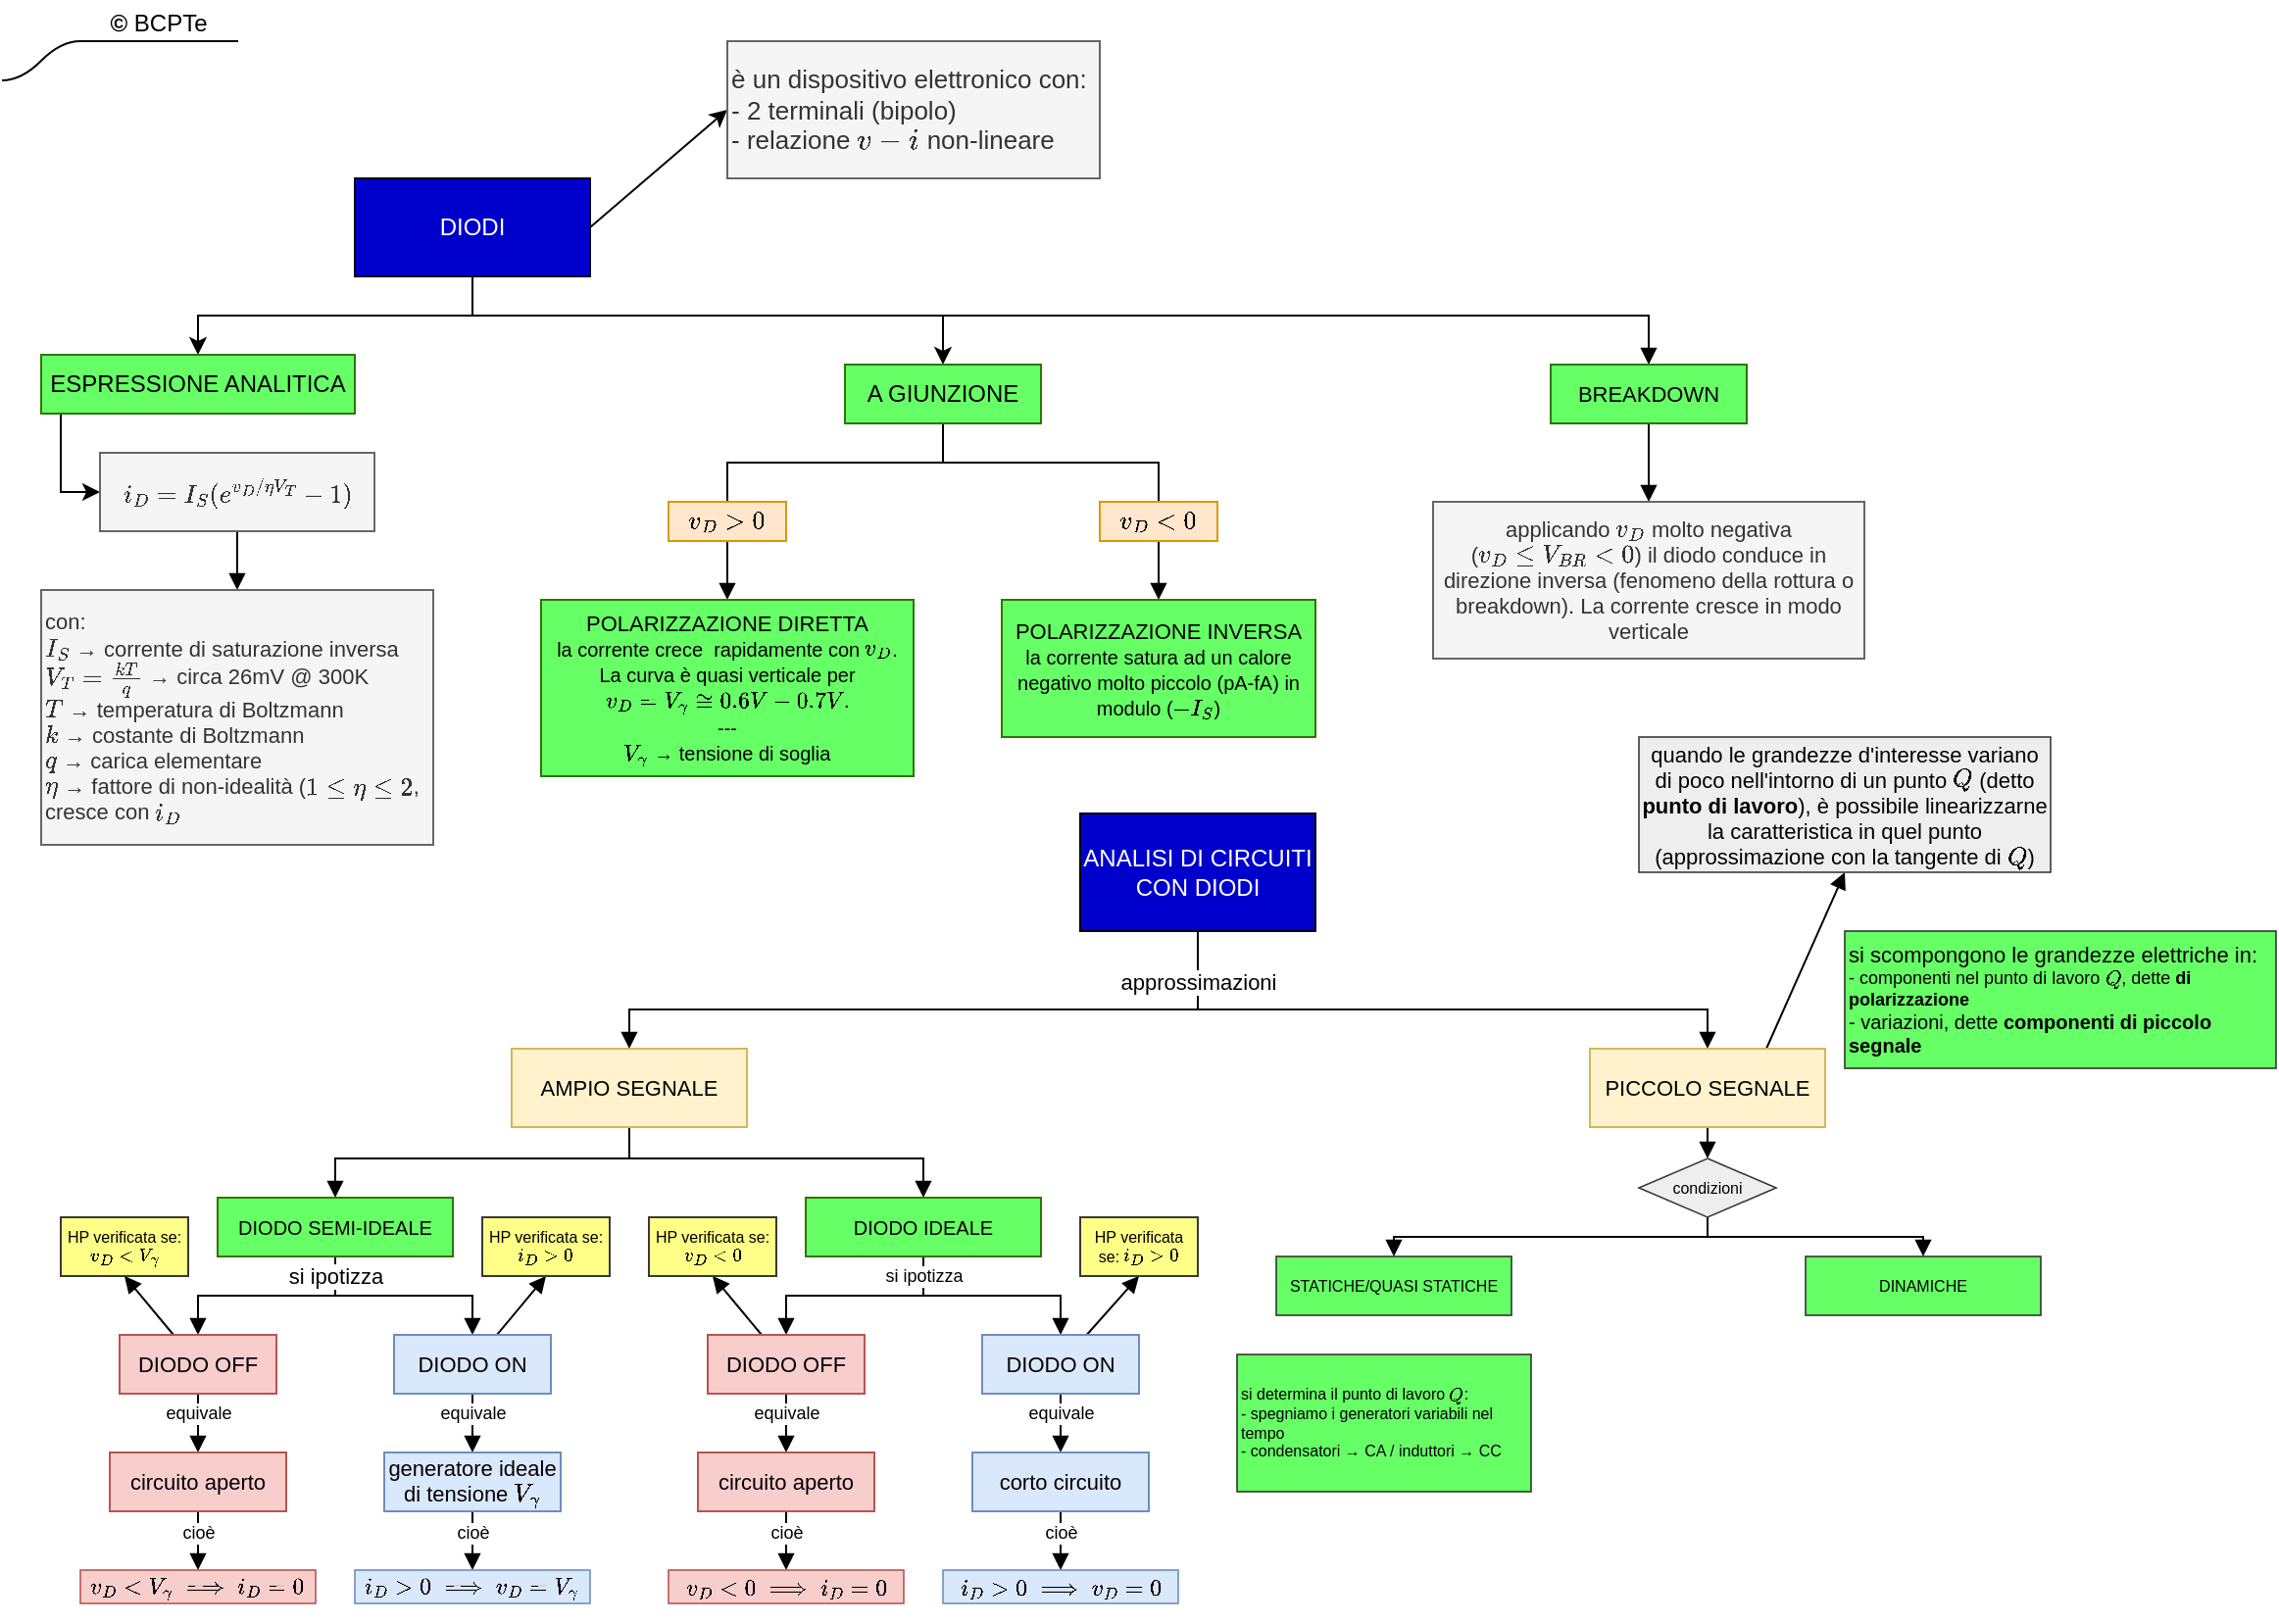 <mxfile version="19.0.0" type="github">
  <diagram id="Vgr4V98iy7H3mkGHoCvp" name="Pagina-1">
    <mxGraphModel dx="1043" dy="597" grid="1" gridSize="10" guides="1" tooltips="1" connect="1" arrows="1" fold="1" page="1" pageScale="1" pageWidth="1169" pageHeight="827" math="1" shadow="0">
      <root>
        <mxCell id="0" />
        <mxCell id="1" parent="0" />
        <mxCell id="Vg_-dY5ANIHzuDw8YEnt-4" style="edgeStyle=none;rounded=0;orthogonalLoop=1;jettySize=auto;html=1;entryX=0;entryY=0.5;entryDx=0;entryDy=0;fontColor=#fff;exitX=1;exitY=0.5;exitDx=0;exitDy=0;" edge="1" parent="1" source="Vg_-dY5ANIHzuDw8YEnt-1" target="Vg_-dY5ANIHzuDw8YEnt-3">
          <mxGeometry relative="1" as="geometry">
            <mxPoint x="300" y="75" as="sourcePoint" />
          </mxGeometry>
        </mxCell>
        <mxCell id="Vg_-dY5ANIHzuDw8YEnt-6" style="edgeStyle=orthogonalEdgeStyle;rounded=0;orthogonalLoop=1;jettySize=auto;html=1;entryX=0.5;entryY=0;entryDx=0;entryDy=0;fontColor=#000000;" edge="1" parent="1" source="Vg_-dY5ANIHzuDw8YEnt-1" target="Vg_-dY5ANIHzuDw8YEnt-5">
          <mxGeometry relative="1" as="geometry">
            <Array as="points">
              <mxPoint x="240" y="160" />
              <mxPoint x="480" y="160" />
            </Array>
          </mxGeometry>
        </mxCell>
        <mxCell id="Vg_-dY5ANIHzuDw8YEnt-10" style="edgeStyle=orthogonalEdgeStyle;rounded=0;orthogonalLoop=1;jettySize=auto;html=1;entryX=0.5;entryY=0;entryDx=0;entryDy=0;fontColor=#000000;" edge="1" parent="1" source="Vg_-dY5ANIHzuDw8YEnt-1" target="Vg_-dY5ANIHzuDw8YEnt-9">
          <mxGeometry relative="1" as="geometry">
            <Array as="points">
              <mxPoint x="240" y="160" />
              <mxPoint x="100" y="160" />
            </Array>
          </mxGeometry>
        </mxCell>
        <mxCell id="Vg_-dY5ANIHzuDw8YEnt-44" style="edgeStyle=orthogonalEdgeStyle;rounded=0;orthogonalLoop=1;jettySize=auto;html=1;entryX=0.5;entryY=0;entryDx=0;entryDy=0;fontSize=11;fontColor=#000000;endArrow=block;endFill=1;" edge="1" parent="1" source="Vg_-dY5ANIHzuDw8YEnt-1" target="Vg_-dY5ANIHzuDw8YEnt-41">
          <mxGeometry relative="1" as="geometry">
            <Array as="points">
              <mxPoint x="240" y="160" />
              <mxPoint x="840" y="160" />
            </Array>
          </mxGeometry>
        </mxCell>
        <mxCell id="Vg_-dY5ANIHzuDw8YEnt-1" value="DIODI" style="whiteSpace=wrap;html=1;fillColor=#0000CC;strokeColor=default;fontColor=#fff;" vertex="1" parent="1">
          <mxGeometry x="180" y="90" width="120" height="50" as="geometry" />
        </mxCell>
        <mxCell id="Vg_-dY5ANIHzuDw8YEnt-3" value="&lt;div style=&quot;font-size: 13px;&quot; align=&quot;left&quot;&gt;&lt;font style=&quot;font-size: 13px;&quot;&gt;è un dispositivo elettronico con:&lt;br&gt;&lt;/font&gt;&lt;/div&gt;&lt;font style=&quot;font-size: 13px;&quot;&gt;- 2 terminali (bipolo)&lt;br&gt;- relazione \(v-i\) non-lineare&lt;/font&gt;" style="whiteSpace=wrap;html=1;strokeColor=#666666;fillColor=#f5f5f5;align=left;fontColor=#333333;" vertex="1" parent="1">
          <mxGeometry x="370" y="20" width="190" height="70" as="geometry" />
        </mxCell>
        <mxCell id="Vg_-dY5ANIHzuDw8YEnt-18" style="edgeStyle=orthogonalEdgeStyle;rounded=0;orthogonalLoop=1;jettySize=auto;html=1;entryX=0.5;entryY=0;entryDx=0;entryDy=0;fontSize=11;fontColor=#000000;endArrow=none;endFill=0;" edge="1" parent="1" source="Vg_-dY5ANIHzuDw8YEnt-5" target="Vg_-dY5ANIHzuDw8YEnt-16">
          <mxGeometry relative="1" as="geometry">
            <Array as="points">
              <mxPoint x="480" y="235" />
              <mxPoint x="370" y="235" />
            </Array>
          </mxGeometry>
        </mxCell>
        <mxCell id="Vg_-dY5ANIHzuDw8YEnt-19" style="edgeStyle=orthogonalEdgeStyle;rounded=0;orthogonalLoop=1;jettySize=auto;html=1;entryX=0.5;entryY=0;entryDx=0;entryDy=0;fontSize=11;fontColor=#000000;endArrow=none;endFill=0;" edge="1" parent="1" source="Vg_-dY5ANIHzuDw8YEnt-5" target="Vg_-dY5ANIHzuDw8YEnt-17">
          <mxGeometry relative="1" as="geometry">
            <Array as="points">
              <mxPoint x="480" y="235" />
              <mxPoint x="590" y="235" />
              <mxPoint x="590" y="255" />
            </Array>
          </mxGeometry>
        </mxCell>
        <mxCell id="Vg_-dY5ANIHzuDw8YEnt-5" value="A GIUNZIONE" style="whiteSpace=wrap;html=1;fontColor=#000000;strokeColor=#2D7600;fillColor=#66ff66;" vertex="1" parent="1">
          <mxGeometry x="430" y="185" width="100" height="30" as="geometry" />
        </mxCell>
        <mxCell id="Vg_-dY5ANIHzuDw8YEnt-15" style="edgeStyle=orthogonalEdgeStyle;rounded=0;orthogonalLoop=1;jettySize=auto;html=1;fontColor=#000000;entryX=0;entryY=0.5;entryDx=0;entryDy=0;" edge="1" parent="1" source="Vg_-dY5ANIHzuDw8YEnt-9" target="Vg_-dY5ANIHzuDw8YEnt-13">
          <mxGeometry relative="1" as="geometry">
            <mxPoint x="40" y="250" as="targetPoint" />
            <Array as="points">
              <mxPoint x="30" y="250" />
            </Array>
          </mxGeometry>
        </mxCell>
        <mxCell id="Vg_-dY5ANIHzuDw8YEnt-9" value="ESPRESSIONE ANALITICA" style="whiteSpace=wrap;html=1;fontColor=#000000;strokeColor=#2D7600;fillColor=#66ff66;" vertex="1" parent="1">
          <mxGeometry x="20" y="180" width="160" height="30" as="geometry" />
        </mxCell>
        <mxCell id="Vg_-dY5ANIHzuDw8YEnt-36" style="edgeStyle=orthogonalEdgeStyle;rounded=0;orthogonalLoop=1;jettySize=auto;html=1;entryX=0.5;entryY=0;entryDx=0;entryDy=0;fontSize=11;fontColor=#000000;endArrow=block;endFill=1;" edge="1" parent="1" source="Vg_-dY5ANIHzuDw8YEnt-13" target="Vg_-dY5ANIHzuDw8YEnt-34">
          <mxGeometry relative="1" as="geometry" />
        </mxCell>
        <mxCell id="Vg_-dY5ANIHzuDw8YEnt-13" value="&lt;font style=&quot;font-size: 11px;&quot;&gt;$$i_D = I_S (e^{v_D/{\eta V_T}} - 1)$$&lt;/font&gt;" style="text;html=1;whiteSpace=wrap;align=center;verticalAlign=middle;fillColor=#f5f5f5;strokeColor=#666666;fontColor=#333333;" vertex="1" parent="1">
          <mxGeometry x="50" y="230" width="140" height="40" as="geometry" />
        </mxCell>
        <mxCell id="Vg_-dY5ANIHzuDw8YEnt-27" style="edgeStyle=orthogonalEdgeStyle;rounded=0;orthogonalLoop=1;jettySize=auto;html=1;entryX=0.5;entryY=0;entryDx=0;entryDy=0;fontSize=13;fontColor=#000000;endArrow=block;endFill=1;" edge="1" parent="1" source="Vg_-dY5ANIHzuDw8YEnt-16" target="Vg_-dY5ANIHzuDw8YEnt-21">
          <mxGeometry relative="1" as="geometry" />
        </mxCell>
        <mxCell id="Vg_-dY5ANIHzuDw8YEnt-16" value="$$v_D &amp;gt; 0$$" style="whiteSpace=wrap;html=1;fontSize=11;strokeColor=#d79b00;fillColor=#ffe6cc;" vertex="1" parent="1">
          <mxGeometry x="340" y="255" width="60" height="20" as="geometry" />
        </mxCell>
        <mxCell id="Vg_-dY5ANIHzuDw8YEnt-31" style="edgeStyle=orthogonalEdgeStyle;rounded=0;orthogonalLoop=1;jettySize=auto;html=1;fontSize=13;fontColor=#000000;endArrow=block;endFill=1;entryX=0.5;entryY=0;entryDx=0;entryDy=0;" edge="1" parent="1" source="Vg_-dY5ANIHzuDw8YEnt-17" target="Vg_-dY5ANIHzuDw8YEnt-22">
          <mxGeometry relative="1" as="geometry">
            <mxPoint x="600" y="305" as="targetPoint" />
          </mxGeometry>
        </mxCell>
        <mxCell id="Vg_-dY5ANIHzuDw8YEnt-17" value="$$v_D &amp;lt; 0$$" style="whiteSpace=wrap;html=1;fontSize=11;strokeColor=#d79b00;fillColor=#ffe6cc;" vertex="1" parent="1">
          <mxGeometry x="560" y="255" width="60" height="20" as="geometry" />
        </mxCell>
        <mxCell id="Vg_-dY5ANIHzuDw8YEnt-21" value="POLARIZZAZIONE DIRETTA&lt;br&gt;&lt;div&gt;&lt;font style=&quot;font-size: 10px;&quot;&gt;la corrente crece&amp;nbsp; rapidamente con \(v_D\).&lt;/font&gt;&lt;/div&gt;&lt;div&gt;&lt;font style=&quot;font-size: 10px;&quot;&gt;La curva è quasi verticale per \( v_D = V_\gamma \cong 0.6V-0.7V \).&lt;/font&gt;&lt;/div&gt;&lt;div&gt;&lt;font style=&quot;font-size: 10px;&quot;&gt;---&lt;/font&gt;&lt;/div&gt;&lt;div&gt;&lt;font style=&quot;font-size: 10px;&quot;&gt;\(V_\gamma\) → tensione di soglia&lt;br&gt;&lt;/font&gt;&lt;/div&gt;" style="whiteSpace=wrap;html=1;fontSize=11;fontColor=#000000;strokeColor=#2D7600;fillColor=#66ff66;verticalAlign=middle;" vertex="1" parent="1">
          <mxGeometry x="275" y="305" width="190" height="90" as="geometry" />
        </mxCell>
        <mxCell id="Vg_-dY5ANIHzuDw8YEnt-22" value="&lt;div style=&quot;font-size: 12px;&quot;&gt;&lt;font style=&quot;font-size: 11px;&quot;&gt;POLARIZZAZIONE INVERSA&lt;/font&gt;&lt;/div&gt;&lt;div&gt;&lt;font style=&quot;font-size: 10px;&quot;&gt;la corrente satura ad un calore negativo molto piccolo (pA-fA) in modulo (\(-I_S \))&lt;/font&gt;&lt;br&gt;&lt;/div&gt;" style="whiteSpace=wrap;html=1;fontSize=11;fontColor=#000000;strokeColor=#2D7600;fillColor=#66ff66;verticalAlign=middle;" vertex="1" parent="1">
          <mxGeometry x="510.0" y="305" width="160" height="70" as="geometry" />
        </mxCell>
        <mxCell id="Vg_-dY5ANIHzuDw8YEnt-23" value="" style="shape=image;imageAspect=0;aspect=fixed;verticalLabelPosition=bottom;verticalAlign=top;fontSize=11;fontColor=#000000;strokeColor=#2D7600;fillColor=#66ff66;html=1;image=https://raw.githubusercontent.com/BCPTe/SETM/main/images/03/diodo_simbolo.png;imageBorder=none;" vertex="1" parent="1">
          <mxGeometry x="561" y="13.48" width="63.63" height="83.05" as="geometry" />
        </mxCell>
        <mxCell id="Vg_-dY5ANIHzuDw8YEnt-34" value="&lt;div style=&quot;font-size: 11px;&quot; align=&quot;left&quot;&gt;&lt;font style=&quot;font-size: 11px;&quot;&gt;con:&lt;/font&gt;&lt;/div&gt;&lt;div style=&quot;font-size: 11px;&quot; align=&quot;left&quot;&gt;&lt;font style=&quot;font-size: 11px;&quot;&gt;\(I_S\) → corrente di saturazione inversa&lt;/font&gt;&lt;/div&gt;&lt;div style=&quot;font-size: 11px;&quot; align=&quot;left&quot;&gt;&lt;font style=&quot;font-size: 11px;&quot;&gt;\( V_T = \frac{kT}{q} \) → circa 26mV @ 300K&lt;br&gt;&lt;/font&gt;&lt;/div&gt;&lt;div style=&quot;font-size: 11px;&quot; align=&quot;left&quot;&gt;&lt;font style=&quot;font-size: 11px;&quot;&gt;\(T\) → temperatura di Boltzmann&lt;/font&gt;&lt;/div&gt;&lt;div style=&quot;font-size: 11px;&quot; align=&quot;left&quot;&gt;&lt;font style=&quot;font-size: 11px;&quot;&gt;\(k\) → costante di Boltzmann&lt;/font&gt;&lt;/div&gt;&lt;div style=&quot;font-size: 11px;&quot; align=&quot;left&quot;&gt;&lt;font style=&quot;font-size: 11px;&quot;&gt;\(q\) → carica elementare&lt;/font&gt;&lt;/div&gt;&lt;div style=&quot;font-size: 11px;&quot; align=&quot;left&quot;&gt;&lt;font style=&quot;font-size: 11px;&quot;&gt;\( \eta \) → fattore di non-idealità (\( 1 \le \eta \le 2\), cresce con \( i_D \)&lt;br&gt;&lt;/font&gt;&lt;/div&gt;" style="whiteSpace=wrap;html=1;fontSize=12;fontColor=#333333;strokeColor=#666666;fillColor=#f5f5f5;align=left;" vertex="1" parent="1">
          <mxGeometry x="20" y="300" width="200" height="130" as="geometry" />
        </mxCell>
        <mxCell id="Vg_-dY5ANIHzuDw8YEnt-37" value="&lt;b&gt;&lt;span class=&quot;mw-redirect&quot;&gt;©&lt;/span&gt;&lt;/b&gt; BCPTe" style="whiteSpace=wrap;html=1;shape=partialRectangle;top=0;left=0;bottom=1;right=0;points=[[0,1],[1,1]];fillColor=none;align=center;verticalAlign=bottom;routingCenterY=0.5;snapToPoint=1;recursiveResize=0;autosize=1;treeFolding=1;treeMoving=1;newEdgeStyle={&quot;edgeStyle&quot;:&quot;entityRelationEdgeStyle&quot;,&quot;startArrow&quot;:&quot;none&quot;,&quot;endArrow&quot;:&quot;none&quot;,&quot;segment&quot;:10,&quot;curved&quot;:1};" vertex="1" parent="1">
          <mxGeometry x="40" width="80" height="20" as="geometry" />
        </mxCell>
        <mxCell id="Vg_-dY5ANIHzuDw8YEnt-38" value="" style="edgeStyle=entityRelationEdgeStyle;startArrow=none;endArrow=none;segment=10;curved=1;rounded=0;" edge="1" parent="1" target="Vg_-dY5ANIHzuDw8YEnt-37">
          <mxGeometry relative="1" as="geometry">
            <mxPoint y="40" as="sourcePoint" />
          </mxGeometry>
        </mxCell>
        <mxCell id="Vg_-dY5ANIHzuDw8YEnt-45" style="edgeStyle=orthogonalEdgeStyle;rounded=0;orthogonalLoop=1;jettySize=auto;html=1;entryX=0.5;entryY=0;entryDx=0;entryDy=0;fontSize=11;fontColor=#000000;endArrow=block;endFill=1;" edge="1" parent="1" source="Vg_-dY5ANIHzuDw8YEnt-41" target="Vg_-dY5ANIHzuDw8YEnt-43">
          <mxGeometry relative="1" as="geometry" />
        </mxCell>
        <mxCell id="Vg_-dY5ANIHzuDw8YEnt-41" value="&lt;div&gt;BREAKDOWN&lt;/div&gt;" style="whiteSpace=wrap;html=1;fontSize=11;fontColor=#000000;strokeColor=#2D7600;fillColor=#66ff66;" vertex="1" parent="1">
          <mxGeometry x="790" y="185" width="100" height="30" as="geometry" />
        </mxCell>
        <mxCell id="Vg_-dY5ANIHzuDw8YEnt-43" value="applicando \(v_D\) molto negativa&lt;br&gt;(\( v_D \le V_{BR} &amp;lt; 0 \)) il diodo conduce in direzione inversa (fenomeno della rottura o breakdown). La corrente cresce in modo verticale" style="fontSize=11;fontColor=#333333;strokeColor=#666666;fillColor=#f5f5f5;whiteSpace=wrap;html=1;" vertex="1" parent="1">
          <mxGeometry x="730" y="255" width="220" height="80" as="geometry" />
        </mxCell>
        <mxCell id="Vg_-dY5ANIHzuDw8YEnt-51" style="edgeStyle=orthogonalEdgeStyle;rounded=0;orthogonalLoop=1;jettySize=auto;html=1;entryX=0.5;entryY=0;entryDx=0;entryDy=0;fontSize=11;fontColor=#000000;endArrow=block;endFill=1;" edge="1" parent="1" source="Vg_-dY5ANIHzuDw8YEnt-47" target="Vg_-dY5ANIHzuDw8YEnt-48">
          <mxGeometry relative="1" as="geometry">
            <Array as="points">
              <mxPoint x="610" y="514" />
              <mxPoint x="320" y="514" />
            </Array>
          </mxGeometry>
        </mxCell>
        <mxCell id="Vg_-dY5ANIHzuDw8YEnt-52" style="edgeStyle=orthogonalEdgeStyle;rounded=0;orthogonalLoop=1;jettySize=auto;html=1;entryX=0.5;entryY=0;entryDx=0;entryDy=0;fontSize=11;fontColor=#000000;endArrow=block;endFill=1;" edge="1" parent="1" source="Vg_-dY5ANIHzuDw8YEnt-47" target="Vg_-dY5ANIHzuDw8YEnt-49">
          <mxGeometry relative="1" as="geometry">
            <Array as="points">
              <mxPoint x="610" y="514" />
              <mxPoint x="870" y="514" />
            </Array>
          </mxGeometry>
        </mxCell>
        <mxCell id="Vg_-dY5ANIHzuDw8YEnt-53" value="approssimazioni" style="edgeLabel;html=1;align=center;verticalAlign=middle;resizable=0;points=[];fontSize=11;fontColor=#000000;" vertex="1" connectable="0" parent="Vg_-dY5ANIHzuDw8YEnt-52">
          <mxGeometry x="-0.783" relative="1" as="geometry">
            <mxPoint y="-9" as="offset" />
          </mxGeometry>
        </mxCell>
        <mxCell id="Vg_-dY5ANIHzuDw8YEnt-47" value="ANALISI DI CIRCUITI CON DIODI" style="whiteSpace=wrap;html=1;fillColor=#0000CC;strokeColor=default;fontColor=#fff;" vertex="1" parent="1">
          <mxGeometry x="550" y="414" width="120" height="60" as="geometry" />
        </mxCell>
        <mxCell id="Vg_-dY5ANIHzuDw8YEnt-57" style="edgeStyle=orthogonalEdgeStyle;rounded=0;orthogonalLoop=1;jettySize=auto;html=1;entryX=0.5;entryY=0;entryDx=0;entryDy=0;fontSize=11;fontColor=#000000;endArrow=block;endFill=1;" edge="1" parent="1" target="Vg_-dY5ANIHzuDw8YEnt-54">
          <mxGeometry relative="1" as="geometry">
            <mxPoint x="170" y="640" as="sourcePoint" />
            <Array as="points">
              <mxPoint x="170" y="660" />
              <mxPoint x="100" y="660" />
            </Array>
          </mxGeometry>
        </mxCell>
        <mxCell id="Vg_-dY5ANIHzuDw8YEnt-58" style="edgeStyle=orthogonalEdgeStyle;rounded=0;orthogonalLoop=1;jettySize=auto;html=1;entryX=0.5;entryY=0;entryDx=0;entryDy=0;fontSize=11;fontColor=#000000;endArrow=block;endFill=1;exitX=0.5;exitY=1;exitDx=0;exitDy=0;" edge="1" parent="1" source="Vg_-dY5ANIHzuDw8YEnt-67" target="Vg_-dY5ANIHzuDw8YEnt-55">
          <mxGeometry relative="1" as="geometry">
            <mxPoint x="170" y="640" as="sourcePoint" />
            <Array as="points">
              <mxPoint x="170" y="660" />
              <mxPoint x="240" y="660" />
            </Array>
          </mxGeometry>
        </mxCell>
        <mxCell id="Vg_-dY5ANIHzuDw8YEnt-59" value="si ipotizza" style="edgeLabel;html=1;align=center;verticalAlign=middle;resizable=0;points=[];fontSize=11;fontColor=#000000;" vertex="1" connectable="0" parent="Vg_-dY5ANIHzuDw8YEnt-58">
          <mxGeometry x="-0.853" relative="1" as="geometry">
            <mxPoint y="2" as="offset" />
          </mxGeometry>
        </mxCell>
        <mxCell id="Vg_-dY5ANIHzuDw8YEnt-69" style="edgeStyle=orthogonalEdgeStyle;rounded=0;orthogonalLoop=1;jettySize=auto;html=1;fontSize=10;fontColor=#000000;endArrow=block;endFill=1;entryX=0.5;entryY=0;entryDx=0;entryDy=0;" edge="1" parent="1" target="Vg_-dY5ANIHzuDw8YEnt-67">
          <mxGeometry relative="1" as="geometry">
            <mxPoint x="220" y="600" as="targetPoint" />
            <mxPoint x="320.0" y="570" as="sourcePoint" />
            <Array as="points">
              <mxPoint x="320" y="590" />
              <mxPoint x="170" y="590" />
            </Array>
          </mxGeometry>
        </mxCell>
        <mxCell id="Vg_-dY5ANIHzuDw8YEnt-70" style="edgeStyle=orthogonalEdgeStyle;rounded=0;orthogonalLoop=1;jettySize=auto;html=1;entryX=0.5;entryY=0;entryDx=0;entryDy=0;fontSize=10;fontColor=#000000;endArrow=block;endFill=1;" edge="1" parent="1" target="Vg_-dY5ANIHzuDw8YEnt-68">
          <mxGeometry relative="1" as="geometry">
            <mxPoint x="320.0" y="570" as="sourcePoint" />
            <Array as="points">
              <mxPoint x="320" y="590" />
              <mxPoint x="470" y="590" />
            </Array>
          </mxGeometry>
        </mxCell>
        <mxCell id="Vg_-dY5ANIHzuDw8YEnt-48" value="AMPIO SEGNALE" style="whiteSpace=wrap;html=1;fontSize=11;strokeColor=#d6b656;fillColor=#fff2cc;" vertex="1" parent="1">
          <mxGeometry x="260" y="534" width="120" height="40" as="geometry" />
        </mxCell>
        <mxCell id="Vg_-dY5ANIHzuDw8YEnt-122" value="" style="edgeStyle=none;rounded=0;orthogonalLoop=1;jettySize=auto;html=1;fontSize=8;fontColor=#000000;endArrow=block;endFill=1;" edge="1" parent="1" source="Vg_-dY5ANIHzuDw8YEnt-49" target="Vg_-dY5ANIHzuDw8YEnt-121">
          <mxGeometry relative="1" as="geometry" />
        </mxCell>
        <mxCell id="Vg_-dY5ANIHzuDw8YEnt-127" style="rounded=0;orthogonalLoop=1;jettySize=auto;html=1;entryX=0.5;entryY=1;entryDx=0;entryDy=0;fontSize=11;fontColor=#000000;endArrow=block;endFill=1;exitX=0.75;exitY=0;exitDx=0;exitDy=0;" edge="1" parent="1" source="Vg_-dY5ANIHzuDw8YEnt-49" target="Vg_-dY5ANIHzuDw8YEnt-126">
          <mxGeometry relative="1" as="geometry" />
        </mxCell>
        <mxCell id="Vg_-dY5ANIHzuDw8YEnt-49" value="&lt;div&gt;PICCOLO SEGNALE&lt;/div&gt;" style="whiteSpace=wrap;html=1;fontSize=11;strokeColor=#d6b656;fillColor=#fff2cc;" vertex="1" parent="1">
          <mxGeometry x="810" y="534" width="120" height="40" as="geometry" />
        </mxCell>
        <mxCell id="Vg_-dY5ANIHzuDw8YEnt-65" style="edgeStyle=orthogonalEdgeStyle;rounded=0;orthogonalLoop=1;jettySize=auto;html=1;entryX=0.5;entryY=0;entryDx=0;entryDy=0;fontSize=11;fontColor=#000000;endArrow=block;endFill=1;" edge="1" parent="1" source="Vg_-dY5ANIHzuDw8YEnt-54" target="Vg_-dY5ANIHzuDw8YEnt-60">
          <mxGeometry relative="1" as="geometry" />
        </mxCell>
        <mxCell id="Vg_-dY5ANIHzuDw8YEnt-66" value="equivale" style="edgeLabel;html=1;align=center;verticalAlign=middle;resizable=0;points=[];fontSize=9;fontColor=#000000;" vertex="1" connectable="0" parent="Vg_-dY5ANIHzuDw8YEnt-65">
          <mxGeometry x="-0.28" relative="1" as="geometry">
            <mxPoint y="-8" as="offset" />
          </mxGeometry>
        </mxCell>
        <mxCell id="Vg_-dY5ANIHzuDw8YEnt-117" style="edgeStyle=none;rounded=0;orthogonalLoop=1;jettySize=auto;html=1;entryX=0.5;entryY=1;entryDx=0;entryDy=0;fontSize=8;fontColor=#000000;endArrow=block;endFill=1;" edge="1" parent="1" source="Vg_-dY5ANIHzuDw8YEnt-54" target="Vg_-dY5ANIHzuDw8YEnt-116">
          <mxGeometry relative="1" as="geometry" />
        </mxCell>
        <mxCell id="Vg_-dY5ANIHzuDw8YEnt-54" value="DIODO OFF" style="whiteSpace=wrap;html=1;fontSize=11;strokeColor=#b85450;fillColor=#f8cecc;" vertex="1" parent="1">
          <mxGeometry x="60" y="680" width="80" height="30" as="geometry" />
        </mxCell>
        <mxCell id="Vg_-dY5ANIHzuDw8YEnt-63" style="edgeStyle=orthogonalEdgeStyle;rounded=0;orthogonalLoop=1;jettySize=auto;html=1;entryX=0.5;entryY=0;entryDx=0;entryDy=0;fontSize=11;fontColor=#000000;endArrow=block;endFill=1;" edge="1" parent="1" source="Vg_-dY5ANIHzuDw8YEnt-55" target="Vg_-dY5ANIHzuDw8YEnt-61">
          <mxGeometry relative="1" as="geometry" />
        </mxCell>
        <mxCell id="Vg_-dY5ANIHzuDw8YEnt-64" value="equivale" style="edgeLabel;html=1;align=center;verticalAlign=middle;resizable=0;points=[];fontSize=9;fontColor=#000000;" vertex="1" connectable="0" parent="Vg_-dY5ANIHzuDw8YEnt-63">
          <mxGeometry x="-0.26" relative="1" as="geometry">
            <mxPoint y="-9" as="offset" />
          </mxGeometry>
        </mxCell>
        <mxCell id="Vg_-dY5ANIHzuDw8YEnt-113" style="edgeStyle=none;rounded=0;orthogonalLoop=1;jettySize=auto;html=1;entryX=0.5;entryY=1;entryDx=0;entryDy=0;fontSize=8;fontColor=#000000;endArrow=block;endFill=1;" edge="1" parent="1" source="Vg_-dY5ANIHzuDw8YEnt-55" target="Vg_-dY5ANIHzuDw8YEnt-109">
          <mxGeometry relative="1" as="geometry" />
        </mxCell>
        <mxCell id="Vg_-dY5ANIHzuDw8YEnt-55" value="&lt;div&gt;DIODO ON&lt;/div&gt;" style="whiteSpace=wrap;html=1;fontSize=11;strokeColor=#6c8ebf;fillColor=#dae8fc;" vertex="1" parent="1">
          <mxGeometry x="200" y="680" width="80" height="30" as="geometry" />
        </mxCell>
        <mxCell id="Vg_-dY5ANIHzuDw8YEnt-73" style="edgeStyle=orthogonalEdgeStyle;rounded=0;orthogonalLoop=1;jettySize=auto;html=1;entryX=0.5;entryY=0;entryDx=0;entryDy=0;fontSize=10;fontColor=#000000;endArrow=block;endFill=1;" edge="1" parent="1" source="Vg_-dY5ANIHzuDw8YEnt-60" target="Vg_-dY5ANIHzuDw8YEnt-72">
          <mxGeometry relative="1" as="geometry" />
        </mxCell>
        <mxCell id="Vg_-dY5ANIHzuDw8YEnt-74" value="cioè" style="edgeLabel;html=1;align=center;verticalAlign=middle;resizable=0;points=[];fontSize=9;fontColor=#000000;" vertex="1" connectable="0" parent="Vg_-dY5ANIHzuDw8YEnt-73">
          <mxGeometry relative="1" as="geometry">
            <mxPoint y="-3.937" as="offset" />
          </mxGeometry>
        </mxCell>
        <mxCell id="Vg_-dY5ANIHzuDw8YEnt-60" value="circuito aperto" style="whiteSpace=wrap;html=1;fontSize=11;strokeColor=#b85450;fillColor=#f8cecc;" vertex="1" parent="1">
          <mxGeometry x="55" y="740" width="90" height="30" as="geometry" />
        </mxCell>
        <mxCell id="Vg_-dY5ANIHzuDw8YEnt-78" style="edgeStyle=orthogonalEdgeStyle;rounded=0;orthogonalLoop=1;jettySize=auto;html=1;entryX=0.5;entryY=0;entryDx=0;entryDy=0;fontSize=9;fontColor=#000000;endArrow=block;endFill=1;" edge="1" parent="1" source="Vg_-dY5ANIHzuDw8YEnt-61" target="Vg_-dY5ANIHzuDw8YEnt-77">
          <mxGeometry relative="1" as="geometry" />
        </mxCell>
        <mxCell id="Vg_-dY5ANIHzuDw8YEnt-79" value="cioè" style="edgeLabel;html=1;align=center;verticalAlign=middle;resizable=0;points=[];fontSize=9;fontColor=#000000;" vertex="1" connectable="0" parent="Vg_-dY5ANIHzuDw8YEnt-78">
          <mxGeometry relative="1" as="geometry">
            <mxPoint y="-3.937" as="offset" />
          </mxGeometry>
        </mxCell>
        <mxCell id="Vg_-dY5ANIHzuDw8YEnt-61" value="generatore ideale di tensione \(V_\gamma\)" style="whiteSpace=wrap;html=1;fontSize=11;strokeColor=#6c8ebf;fillColor=#dae8fc;" vertex="1" parent="1">
          <mxGeometry x="195" y="740" width="90" height="30" as="geometry" />
        </mxCell>
        <mxCell id="Vg_-dY5ANIHzuDw8YEnt-67" value="&lt;div&gt;DIODO SEMI-IDEALE&lt;/div&gt;" style="whiteSpace=wrap;html=1;fontSize=10;fontColor=#000000;strokeColor=#2D7600;fillColor=#66ff66;" vertex="1" parent="1">
          <mxGeometry x="110" y="610" width="120" height="30" as="geometry" />
        </mxCell>
        <mxCell id="Vg_-dY5ANIHzuDw8YEnt-97" style="edgeStyle=orthogonalEdgeStyle;rounded=0;orthogonalLoop=1;jettySize=auto;html=1;entryX=0.5;entryY=0;entryDx=0;entryDy=0;fontSize=9;fontColor=#000000;endArrow=block;endFill=1;" edge="1" parent="1" source="Vg_-dY5ANIHzuDw8YEnt-68" target="Vg_-dY5ANIHzuDw8YEnt-83">
          <mxGeometry relative="1" as="geometry" />
        </mxCell>
        <mxCell id="Vg_-dY5ANIHzuDw8YEnt-98" style="edgeStyle=orthogonalEdgeStyle;rounded=0;orthogonalLoop=1;jettySize=auto;html=1;entryX=0.5;entryY=0;entryDx=0;entryDy=0;fontSize=9;fontColor=#000000;endArrow=block;endFill=1;" edge="1" parent="1" source="Vg_-dY5ANIHzuDw8YEnt-68" target="Vg_-dY5ANIHzuDw8YEnt-86">
          <mxGeometry relative="1" as="geometry" />
        </mxCell>
        <mxCell id="Vg_-dY5ANIHzuDw8YEnt-102" value="si ipotizza" style="edgeLabel;html=1;align=center;verticalAlign=middle;resizable=0;points=[];fontSize=9;fontColor=#000000;" vertex="1" connectable="0" parent="Vg_-dY5ANIHzuDw8YEnt-98">
          <mxGeometry x="-0.88" relative="1" as="geometry">
            <mxPoint y="3" as="offset" />
          </mxGeometry>
        </mxCell>
        <mxCell id="Vg_-dY5ANIHzuDw8YEnt-68" value="&lt;div&gt;DIODO IDEALE&lt;/div&gt;" style="whiteSpace=wrap;html=1;fontSize=10;fontColor=#000000;strokeColor=#2D7600;fillColor=#66ff66;" vertex="1" parent="1">
          <mxGeometry x="410" y="610" width="120" height="30" as="geometry" />
        </mxCell>
        <mxCell id="Vg_-dY5ANIHzuDw8YEnt-72" value="\(v_D &amp;lt; V_\gamma \implies&lt;br&gt;i_D = 0\)" style="text;whiteSpace=wrap;html=1;fontSize=10;align=center;verticalAlign=middle;labelBorderColor=none;strokeColor=#b85450;strokeWidth=0.8;fillColor=#f8cecc;" vertex="1" parent="1">
          <mxGeometry x="40" y="800" width="120" height="17" as="geometry" />
        </mxCell>
        <mxCell id="Vg_-dY5ANIHzuDw8YEnt-77" value="\(i_D &amp;gt; 0 \implies&lt;br&gt;v_D = V_\gamma\)" style="text;whiteSpace=wrap;html=1;fontSize=10;align=center;verticalAlign=middle;labelBorderColor=none;strokeColor=#6c8ebf;strokeWidth=0.8;fillColor=#dae8fc;" vertex="1" parent="1">
          <mxGeometry x="180" y="800" width="120" height="17" as="geometry" />
        </mxCell>
        <mxCell id="Vg_-dY5ANIHzuDw8YEnt-81" style="edgeStyle=orthogonalEdgeStyle;rounded=0;orthogonalLoop=1;jettySize=auto;html=1;entryX=0.5;entryY=0;entryDx=0;entryDy=0;fontSize=11;fontColor=#000000;endArrow=block;endFill=1;" edge="1" source="Vg_-dY5ANIHzuDw8YEnt-83" target="Vg_-dY5ANIHzuDw8YEnt-89" parent="1">
          <mxGeometry relative="1" as="geometry" />
        </mxCell>
        <mxCell id="Vg_-dY5ANIHzuDw8YEnt-82" value="equivale" style="edgeLabel;html=1;align=center;verticalAlign=middle;resizable=0;points=[];fontSize=9;fontColor=#000000;" vertex="1" connectable="0" parent="Vg_-dY5ANIHzuDw8YEnt-81">
          <mxGeometry x="-0.28" relative="1" as="geometry">
            <mxPoint y="-8" as="offset" />
          </mxGeometry>
        </mxCell>
        <mxCell id="Vg_-dY5ANIHzuDw8YEnt-115" style="edgeStyle=none;rounded=0;orthogonalLoop=1;jettySize=auto;html=1;entryX=0.5;entryY=1;entryDx=0;entryDy=0;fontSize=8;fontColor=#000000;endArrow=block;endFill=1;" edge="1" parent="1" source="Vg_-dY5ANIHzuDw8YEnt-83" target="Vg_-dY5ANIHzuDw8YEnt-114">
          <mxGeometry relative="1" as="geometry" />
        </mxCell>
        <mxCell id="Vg_-dY5ANIHzuDw8YEnt-83" value="DIODO OFF" style="whiteSpace=wrap;html=1;fontSize=11;strokeColor=#b85450;fillColor=#f8cecc;" vertex="1" parent="1">
          <mxGeometry x="360" y="680" width="80" height="30" as="geometry" />
        </mxCell>
        <mxCell id="Vg_-dY5ANIHzuDw8YEnt-84" style="edgeStyle=orthogonalEdgeStyle;rounded=0;orthogonalLoop=1;jettySize=auto;html=1;entryX=0.5;entryY=0;entryDx=0;entryDy=0;fontSize=11;fontColor=#000000;endArrow=block;endFill=1;" edge="1" source="Vg_-dY5ANIHzuDw8YEnt-86" target="Vg_-dY5ANIHzuDw8YEnt-95" parent="1">
          <mxGeometry relative="1" as="geometry">
            <mxPoint x="540" y="740" as="targetPoint" />
          </mxGeometry>
        </mxCell>
        <mxCell id="Vg_-dY5ANIHzuDw8YEnt-85" value="equivale" style="edgeLabel;html=1;align=center;verticalAlign=middle;resizable=0;points=[];fontSize=9;fontColor=#000000;" vertex="1" connectable="0" parent="Vg_-dY5ANIHzuDw8YEnt-84">
          <mxGeometry x="-0.26" relative="1" as="geometry">
            <mxPoint y="-9" as="offset" />
          </mxGeometry>
        </mxCell>
        <mxCell id="Vg_-dY5ANIHzuDw8YEnt-112" style="edgeStyle=none;rounded=0;orthogonalLoop=1;jettySize=auto;html=1;entryX=0.5;entryY=1;entryDx=0;entryDy=0;fontSize=8;fontColor=#000000;endArrow=block;endFill=1;" edge="1" parent="1" source="Vg_-dY5ANIHzuDw8YEnt-86" target="Vg_-dY5ANIHzuDw8YEnt-110">
          <mxGeometry relative="1" as="geometry" />
        </mxCell>
        <mxCell id="Vg_-dY5ANIHzuDw8YEnt-86" value="&lt;div&gt;DIODO ON&lt;/div&gt;" style="whiteSpace=wrap;html=1;fontSize=11;strokeColor=#6c8ebf;fillColor=#dae8fc;" vertex="1" parent="1">
          <mxGeometry x="500" y="680" width="80" height="30" as="geometry" />
        </mxCell>
        <mxCell id="Vg_-dY5ANIHzuDw8YEnt-87" style="edgeStyle=orthogonalEdgeStyle;rounded=0;orthogonalLoop=1;jettySize=auto;html=1;entryX=0.5;entryY=0;entryDx=0;entryDy=0;fontSize=10;fontColor=#000000;endArrow=block;endFill=1;" edge="1" source="Vg_-dY5ANIHzuDw8YEnt-89" target="Vg_-dY5ANIHzuDw8YEnt-93" parent="1">
          <mxGeometry relative="1" as="geometry" />
        </mxCell>
        <mxCell id="Vg_-dY5ANIHzuDw8YEnt-88" value="cioè" style="edgeLabel;html=1;align=center;verticalAlign=middle;resizable=0;points=[];fontSize=9;fontColor=#000000;" vertex="1" connectable="0" parent="Vg_-dY5ANIHzuDw8YEnt-87">
          <mxGeometry relative="1" as="geometry">
            <mxPoint y="-3.937" as="offset" />
          </mxGeometry>
        </mxCell>
        <mxCell id="Vg_-dY5ANIHzuDw8YEnt-89" value="circuito aperto" style="whiteSpace=wrap;html=1;fontSize=11;strokeColor=#b85450;fillColor=#f8cecc;" vertex="1" parent="1">
          <mxGeometry x="355" y="740" width="90" height="30" as="geometry" />
        </mxCell>
        <mxCell id="Vg_-dY5ANIHzuDw8YEnt-90" style="edgeStyle=orthogonalEdgeStyle;rounded=0;orthogonalLoop=1;jettySize=auto;html=1;entryX=0.5;entryY=0;entryDx=0;entryDy=0;fontSize=9;fontColor=#000000;endArrow=block;endFill=1;exitX=0.5;exitY=1;exitDx=0;exitDy=0;" edge="1" source="Vg_-dY5ANIHzuDw8YEnt-95" target="Vg_-dY5ANIHzuDw8YEnt-94" parent="1">
          <mxGeometry relative="1" as="geometry">
            <mxPoint x="540.042" y="770" as="sourcePoint" />
          </mxGeometry>
        </mxCell>
        <mxCell id="Vg_-dY5ANIHzuDw8YEnt-91" value="cioè" style="edgeLabel;html=1;align=center;verticalAlign=middle;resizable=0;points=[];fontSize=9;fontColor=#000000;" vertex="1" connectable="0" parent="Vg_-dY5ANIHzuDw8YEnt-90">
          <mxGeometry relative="1" as="geometry">
            <mxPoint y="-3.937" as="offset" />
          </mxGeometry>
        </mxCell>
        <mxCell id="Vg_-dY5ANIHzuDw8YEnt-93" value="\(v_D &amp;lt; 0 \implies&lt;br&gt;i_D = 0\)" style="text;whiteSpace=wrap;html=1;fontSize=10;align=center;verticalAlign=middle;labelBorderColor=none;strokeColor=#b85450;strokeWidth=0.8;fillColor=#f8cecc;" vertex="1" parent="1">
          <mxGeometry x="340" y="800" width="120" height="17" as="geometry" />
        </mxCell>
        <mxCell id="Vg_-dY5ANIHzuDw8YEnt-94" value="\(i_D &amp;gt; 0 \implies&lt;br&gt;v_D = 0\)" style="text;whiteSpace=wrap;html=1;fontSize=10;align=center;verticalAlign=middle;labelBorderColor=none;strokeColor=#6c8ebf;strokeWidth=0.8;fillColor=#dae8fc;" vertex="1" parent="1">
          <mxGeometry x="480" y="800" width="120" height="17" as="geometry" />
        </mxCell>
        <mxCell id="Vg_-dY5ANIHzuDw8YEnt-95" value="corto circuito" style="whiteSpace=wrap;html=1;fontSize=11;strokeColor=#6c8ebf;fillColor=#dae8fc;" vertex="1" parent="1">
          <mxGeometry x="495" y="740" width="90" height="30" as="geometry" />
        </mxCell>
        <mxCell id="Vg_-dY5ANIHzuDw8YEnt-109" value="&lt;font style=&quot;font-size: 8px;&quot;&gt;HP verificata se: \(i_D&amp;gt;0\)&lt;/font&gt;" style="text;whiteSpace=wrap;html=1;fontSize=8;verticalAlign=middle;align=center;fillColor=#ffff88;strokeColor=#36393d;" vertex="1" parent="1">
          <mxGeometry x="245" y="620" width="65" height="30" as="geometry" />
        </mxCell>
        <mxCell id="Vg_-dY5ANIHzuDw8YEnt-110" value="&lt;font style=&quot;font-size: 8px;&quot;&gt;HP verificata se: \(i_D&amp;gt;0\)&lt;/font&gt;" style="text;whiteSpace=wrap;html=1;fontSize=8;verticalAlign=middle;align=center;fillColor=#ffff88;strokeColor=#36393d;" vertex="1" parent="1">
          <mxGeometry x="550" y="620" width="60" height="30" as="geometry" />
        </mxCell>
        <mxCell id="Vg_-dY5ANIHzuDw8YEnt-114" value="&lt;font style=&quot;font-size: 8px;&quot;&gt;HP verificata se: \(v_D&amp;lt;0\)&lt;/font&gt;" style="text;whiteSpace=wrap;html=1;fontSize=8;verticalAlign=middle;align=center;fillColor=#ffff88;strokeColor=#36393d;" vertex="1" parent="1">
          <mxGeometry x="330" y="620" width="65" height="30" as="geometry" />
        </mxCell>
        <mxCell id="Vg_-dY5ANIHzuDw8YEnt-116" value="&lt;font style=&quot;font-size: 8px;&quot;&gt;HP verificata se: \(v_D&amp;lt;V_\gamma\)&lt;/font&gt;" style="text;whiteSpace=wrap;html=1;fontSize=8;verticalAlign=middle;align=center;fillColor=#ffff88;strokeColor=#36393d;" vertex="1" parent="1">
          <mxGeometry x="30" y="620" width="65" height="30" as="geometry" />
        </mxCell>
        <mxCell id="Vg_-dY5ANIHzuDw8YEnt-118" value="STATICHE/QUASI STATICHE" style="whiteSpace=wrap;html=1;shadow=0;labelBorderColor=none;fontSize=8;fontColor=#000000;strokeColor=#333333;strokeWidth=0.8;fillColor=#66ff66;" vertex="1" parent="1">
          <mxGeometry x="650" y="640" width="120" height="30" as="geometry" />
        </mxCell>
        <mxCell id="Vg_-dY5ANIHzuDw8YEnt-119" value="DINAMICHE" style="whiteSpace=wrap;html=1;shadow=0;labelBorderColor=none;fontSize=8;fontColor=#000000;strokeColor=#333333;strokeWidth=0.8;fillColor=#66ff66;" vertex="1" parent="1">
          <mxGeometry x="920" y="640" width="120" height="30" as="geometry" />
        </mxCell>
        <mxCell id="Vg_-dY5ANIHzuDw8YEnt-123" style="edgeStyle=orthogonalEdgeStyle;rounded=0;orthogonalLoop=1;jettySize=auto;html=1;entryX=0.5;entryY=0;entryDx=0;entryDy=0;fontSize=8;fontColor=#000000;endArrow=block;endFill=1;" edge="1" parent="1" source="Vg_-dY5ANIHzuDw8YEnt-121" target="Vg_-dY5ANIHzuDw8YEnt-118">
          <mxGeometry relative="1" as="geometry">
            <Array as="points">
              <mxPoint x="870" y="630" />
              <mxPoint x="710" y="630" />
            </Array>
          </mxGeometry>
        </mxCell>
        <mxCell id="Vg_-dY5ANIHzuDw8YEnt-124" style="edgeStyle=orthogonalEdgeStyle;rounded=0;orthogonalLoop=1;jettySize=auto;html=1;entryX=0.5;entryY=0;entryDx=0;entryDy=0;fontSize=8;fontColor=#000000;endArrow=block;endFill=1;" edge="1" parent="1" source="Vg_-dY5ANIHzuDw8YEnt-121" target="Vg_-dY5ANIHzuDw8YEnt-119">
          <mxGeometry relative="1" as="geometry">
            <Array as="points">
              <mxPoint x="870" y="630" />
              <mxPoint x="980" y="630" />
            </Array>
          </mxGeometry>
        </mxCell>
        <mxCell id="Vg_-dY5ANIHzuDw8YEnt-121" value="condizioni" style="rhombus;whiteSpace=wrap;html=1;shadow=0;labelBorderColor=none;fontSize=8;strokeColor=#36393d;strokeWidth=0.8;fillColor=#eeeeee;" vertex="1" parent="1">
          <mxGeometry x="835" y="590" width="70" height="30" as="geometry" />
        </mxCell>
        <mxCell id="Vg_-dY5ANIHzuDw8YEnt-125" value="&lt;div align=&quot;left&quot;&gt;si determina il punto di lavoro \(Q\):&lt;/div&gt;&lt;div align=&quot;left&quot;&gt;- spegniamo i generatori variabili nel tempo&lt;br&gt;&lt;/div&gt;&lt;div align=&quot;left&quot;&gt;- condensatori → CA / induttori → CC&lt;br&gt;&lt;/div&gt;" style="whiteSpace=wrap;html=1;shadow=0;labelBorderColor=none;fontSize=8;fontColor=#000000;strokeColor=#333333;strokeWidth=0.8;fillColor=#66ff66;align=left;" vertex="1" parent="1">
          <mxGeometry x="630" y="690" width="150" height="70" as="geometry" />
        </mxCell>
        <mxCell id="Vg_-dY5ANIHzuDw8YEnt-126" value="quando le grandezze d&#39;interesse variano di poco nell&#39;intorno di un punto \(Q\) (detto &lt;b style=&quot;font-size: 11px;&quot;&gt;punto di lavoro&lt;/b&gt;), è possibile linearizzarne la caratteristica in quel punto (approssimazione con la tangente di \(Q\))" style="whiteSpace=wrap;html=1;shadow=0;labelBorderColor=none;fontSize=11;strokeColor=#36393d;strokeWidth=0.8;fillColor=#eeeeee;" vertex="1" parent="1">
          <mxGeometry x="835" y="375" width="210" height="69" as="geometry" />
        </mxCell>
        <mxCell id="Vg_-dY5ANIHzuDw8YEnt-128" value="&lt;div align=&quot;left&quot;&gt;si scompongono le grandezze elettriche in:&lt;/div&gt;&lt;div style=&quot;font-size: 9px;&quot; align=&quot;left&quot;&gt;&lt;font style=&quot;font-size: 9px;&quot;&gt;- componenti nel punto di lavoro \(Q\), dette &lt;b&gt;di polarizzazione&lt;/b&gt;&lt;/font&gt;&lt;/div&gt;&lt;div style=&quot;font-size: 10px;&quot; align=&quot;left&quot;&gt;&lt;font style=&quot;font-size: 10px;&quot;&gt;- variazioni, dette &lt;b&gt;componenti di piccolo segnale&lt;/b&gt;&lt;/font&gt;&lt;br&gt;&lt;/div&gt;" style="whiteSpace=wrap;html=1;shadow=0;labelBorderColor=none;fontSize=11;fontColor=#000000;strokeColor=#333333;strokeWidth=0.8;fillColor=#66ff66;align=left;" vertex="1" parent="1">
          <mxGeometry x="940" y="474" width="220" height="70" as="geometry" />
        </mxCell>
      </root>
    </mxGraphModel>
  </diagram>
</mxfile>
